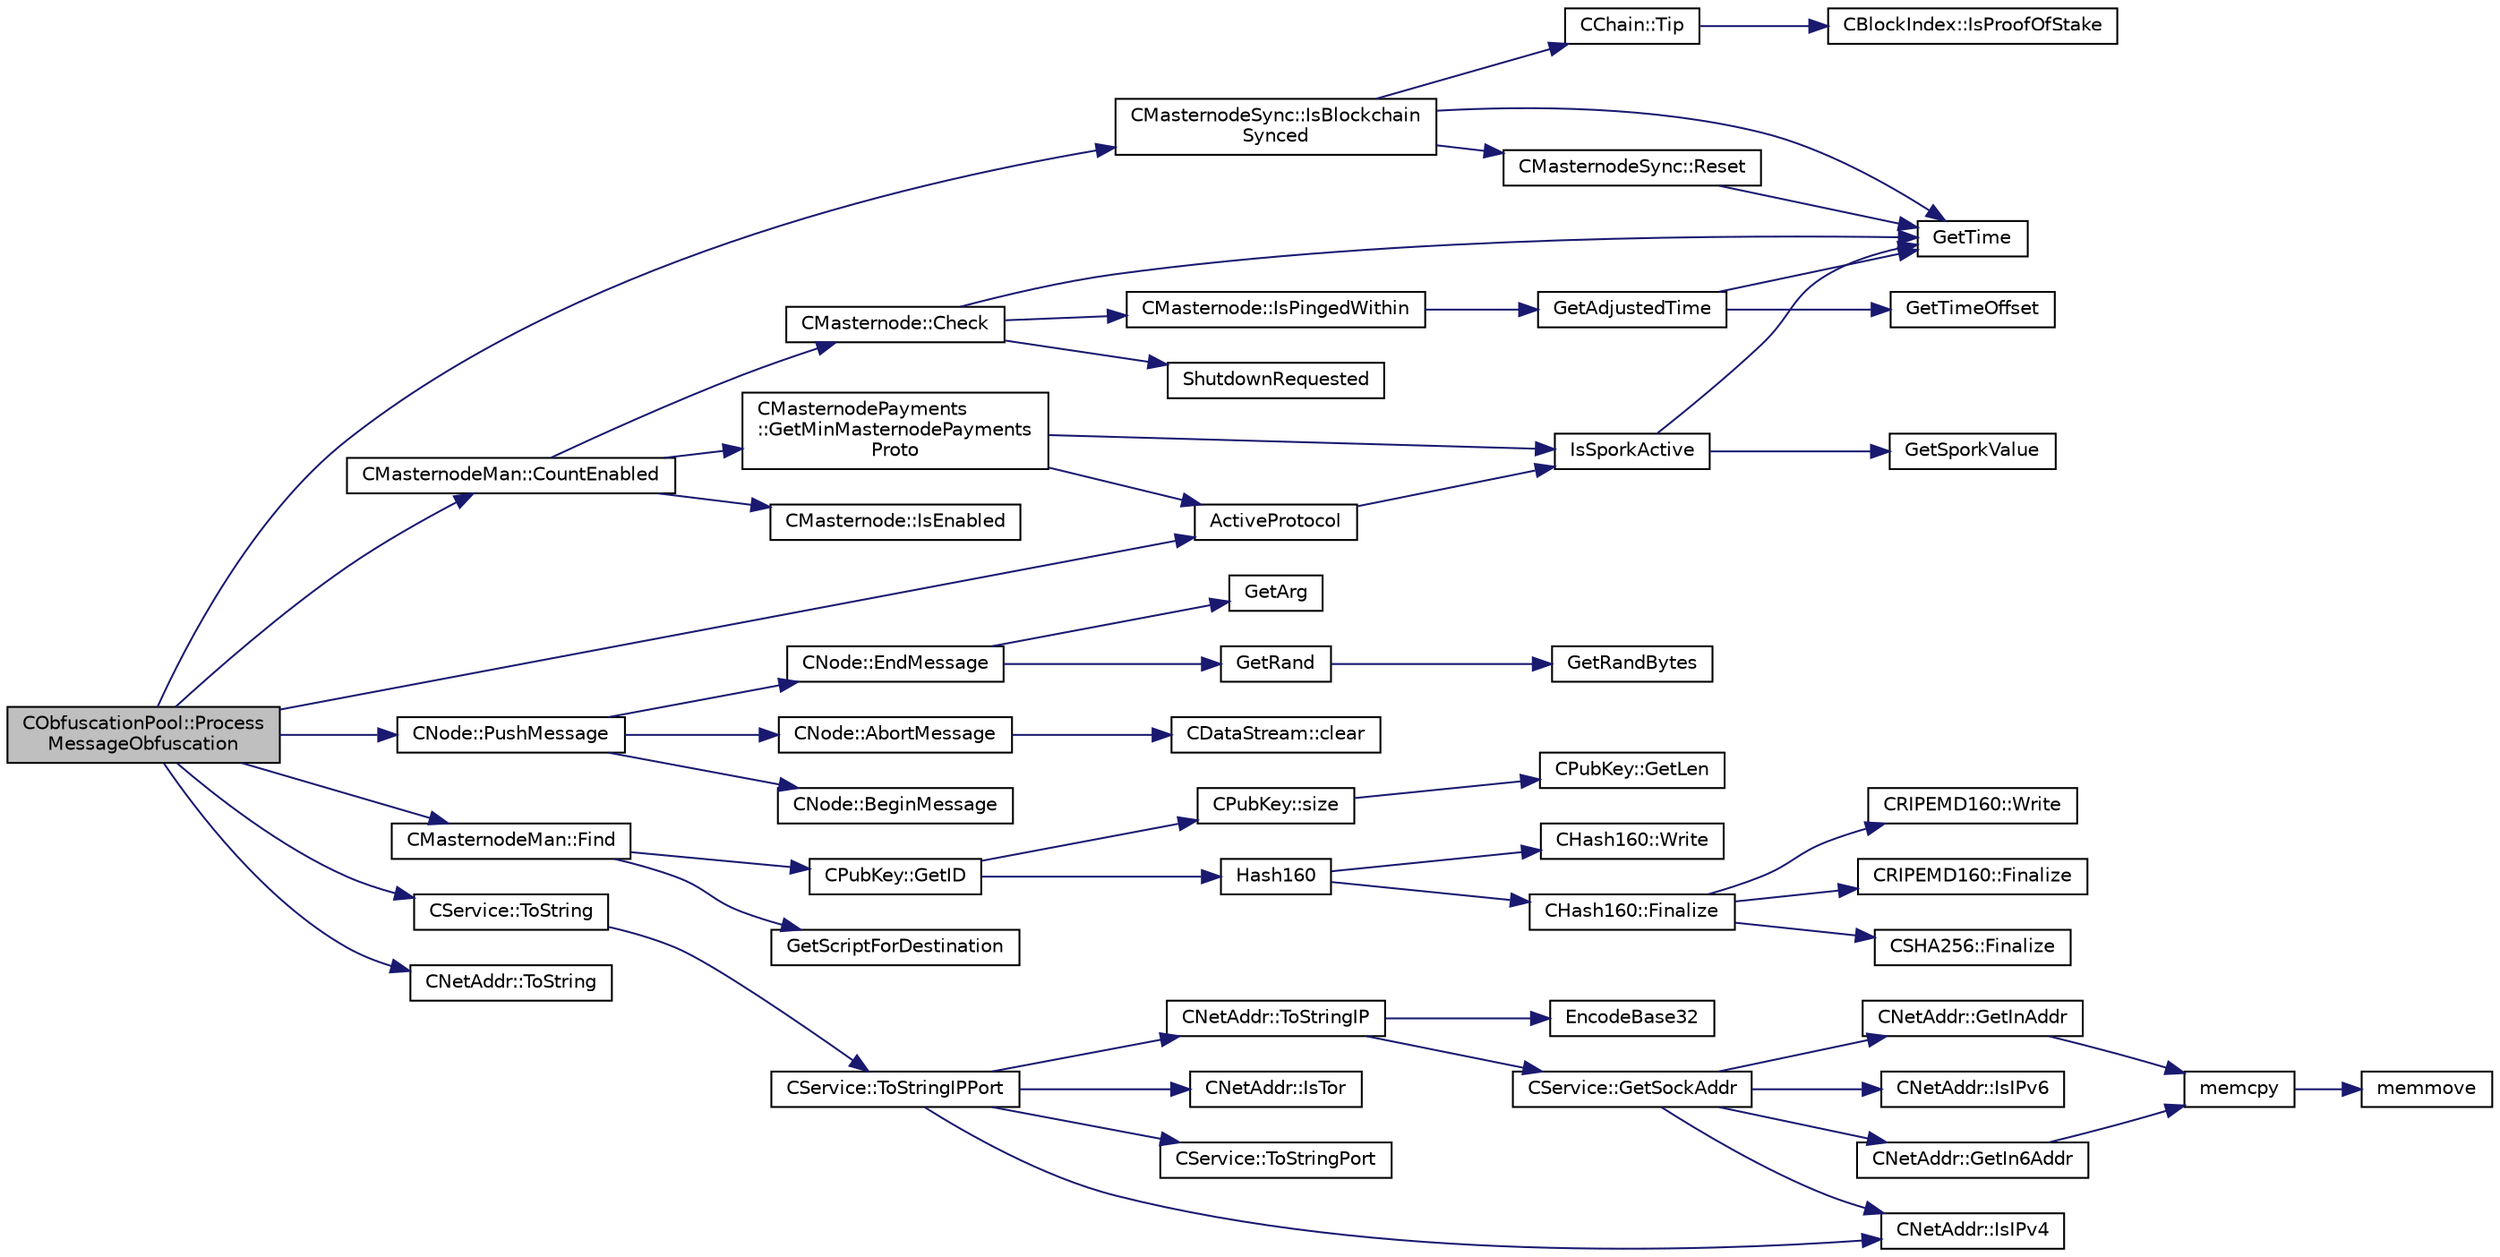 digraph "CObfuscationPool::ProcessMessageObfuscation"
{
  edge [fontname="Helvetica",fontsize="10",labelfontname="Helvetica",labelfontsize="10"];
  node [fontname="Helvetica",fontsize="10",shape=record];
  rankdir="LR";
  Node338 [label="CObfuscationPool::Process\lMessageObfuscation",height=0.2,width=0.4,color="black", fillcolor="grey75", style="filled", fontcolor="black"];
  Node338 -> Node339 [color="midnightblue",fontsize="10",style="solid",fontname="Helvetica"];
  Node339 [label="CMasternodeSync::IsBlockchain\lSynced",height=0.2,width=0.4,color="black", fillcolor="white", style="filled",URL="$class_c_masternode_sync.html#a222b31867c8dd473a21ed4d2841ad477"];
  Node339 -> Node340 [color="midnightblue",fontsize="10",style="solid",fontname="Helvetica"];
  Node340 [label="GetTime",height=0.2,width=0.4,color="black", fillcolor="white", style="filled",URL="$utiltime_8cpp.html#a46fac5fba8ba905b5f9acb364f5d8c6f",tooltip="For unit testing. "];
  Node339 -> Node341 [color="midnightblue",fontsize="10",style="solid",fontname="Helvetica"];
  Node341 [label="CMasternodeSync::Reset",height=0.2,width=0.4,color="black", fillcolor="white", style="filled",URL="$class_c_masternode_sync.html#a10c27866eb1d20c317a34fbde3fe1ef3"];
  Node341 -> Node340 [color="midnightblue",fontsize="10",style="solid",fontname="Helvetica"];
  Node339 -> Node342 [color="midnightblue",fontsize="10",style="solid",fontname="Helvetica"];
  Node342 [label="CChain::Tip",height=0.2,width=0.4,color="black", fillcolor="white", style="filled",URL="$class_c_chain.html#a40ccefec14f8f3195c08c827af8cf412",tooltip="Returns the index entry for the tip of this chain, or NULL if none. "];
  Node342 -> Node343 [color="midnightblue",fontsize="10",style="solid",fontname="Helvetica"];
  Node343 [label="CBlockIndex::IsProofOfStake",height=0.2,width=0.4,color="black", fillcolor="white", style="filled",URL="$class_c_block_index.html#a2438a891e9d43821c0d99e1bdac56fde"];
  Node338 -> Node344 [color="midnightblue",fontsize="10",style="solid",fontname="Helvetica"];
  Node344 [label="ActiveProtocol",height=0.2,width=0.4,color="black", fillcolor="white", style="filled",URL="$main_8cpp.html#a138f84e8c8976fe85712b695c32ee3c7",tooltip="See whether the protocol update is enforced for connected nodes. "];
  Node344 -> Node345 [color="midnightblue",fontsize="10",style="solid",fontname="Helvetica"];
  Node345 [label="IsSporkActive",height=0.2,width=0.4,color="black", fillcolor="white", style="filled",URL="$spork_8cpp.html#a3305663176e21e81c80dc951a7f8ea5e"];
  Node345 -> Node346 [color="midnightblue",fontsize="10",style="solid",fontname="Helvetica"];
  Node346 [label="GetSporkValue",height=0.2,width=0.4,color="black", fillcolor="white", style="filled",URL="$spork_8cpp.html#a7125c44e1c9a54dc7c28556b3fb24a8f"];
  Node345 -> Node340 [color="midnightblue",fontsize="10",style="solid",fontname="Helvetica"];
  Node338 -> Node347 [color="midnightblue",fontsize="10",style="solid",fontname="Helvetica"];
  Node347 [label="CNode::PushMessage",height=0.2,width=0.4,color="black", fillcolor="white", style="filled",URL="$class_c_node.html#a204fda3d33404cb37698c085b1583ab2"];
  Node347 -> Node348 [color="midnightblue",fontsize="10",style="solid",fontname="Helvetica"];
  Node348 [label="CNode::BeginMessage",height=0.2,width=0.4,color="black", fillcolor="white", style="filled",URL="$class_c_node.html#af76d193027757002321d0d674290b955"];
  Node347 -> Node349 [color="midnightblue",fontsize="10",style="solid",fontname="Helvetica"];
  Node349 [label="CNode::EndMessage",height=0.2,width=0.4,color="black", fillcolor="white", style="filled",URL="$class_c_node.html#af8d4b8c0f883afffcb62d906c31b2cdf"];
  Node349 -> Node350 [color="midnightblue",fontsize="10",style="solid",fontname="Helvetica"];
  Node350 [label="GetRand",height=0.2,width=0.4,color="black", fillcolor="white", style="filled",URL="$random_8cpp.html#a27d9149d522b1fa87d84e5e9ca902aef"];
  Node350 -> Node351 [color="midnightblue",fontsize="10",style="solid",fontname="Helvetica"];
  Node351 [label="GetRandBytes",height=0.2,width=0.4,color="black", fillcolor="white", style="filled",URL="$random_8cpp.html#ada0c29949c4d1ac0cc027d93c4771423",tooltip="Functions to gather random data via the OpenSSL PRNG. "];
  Node349 -> Node352 [color="midnightblue",fontsize="10",style="solid",fontname="Helvetica"];
  Node352 [label="GetArg",height=0.2,width=0.4,color="black", fillcolor="white", style="filled",URL="$util_8cpp.html#a24f685720bf40370e5bd2a192ad50cd8",tooltip="Return string argument or default value. "];
  Node347 -> Node353 [color="midnightblue",fontsize="10",style="solid",fontname="Helvetica"];
  Node353 [label="CNode::AbortMessage",height=0.2,width=0.4,color="black", fillcolor="white", style="filled",URL="$class_c_node.html#aae0fdfe555001a60bab8f216c3bc3978"];
  Node353 -> Node354 [color="midnightblue",fontsize="10",style="solid",fontname="Helvetica"];
  Node354 [label="CDataStream::clear",height=0.2,width=0.4,color="black", fillcolor="white", style="filled",URL="$class_c_data_stream.html#ade6ed9a3a481e333900e6496707b9692"];
  Node338 -> Node355 [color="midnightblue",fontsize="10",style="solid",fontname="Helvetica"];
  Node355 [label="CMasternodeMan::Find",height=0.2,width=0.4,color="black", fillcolor="white", style="filled",URL="$class_c_masternode_man.html#a3d34836c6992d29c485ba94a0c1e0ae6",tooltip="Find an entry. "];
  Node355 -> Node356 [color="midnightblue",fontsize="10",style="solid",fontname="Helvetica"];
  Node356 [label="GetScriptForDestination",height=0.2,width=0.4,color="black", fillcolor="white", style="filled",URL="$standard_8cpp.html#ae40f28d3b46c21033f6ee1f1200d0321"];
  Node355 -> Node357 [color="midnightblue",fontsize="10",style="solid",fontname="Helvetica"];
  Node357 [label="CPubKey::GetID",height=0.2,width=0.4,color="black", fillcolor="white", style="filled",URL="$class_c_pub_key.html#a2675f7e6f72eff68e7a5227289feb021",tooltip="Get the KeyID of this public key (hash of its serialization) "];
  Node357 -> Node358 [color="midnightblue",fontsize="10",style="solid",fontname="Helvetica"];
  Node358 [label="Hash160",height=0.2,width=0.4,color="black", fillcolor="white", style="filled",URL="$hash_8h.html#a4490f70ddae16e9e48460a0416a48a6b",tooltip="Compute the 160-bit hash an object. "];
  Node358 -> Node359 [color="midnightblue",fontsize="10",style="solid",fontname="Helvetica"];
  Node359 [label="CHash160::Write",height=0.2,width=0.4,color="black", fillcolor="white", style="filled",URL="$class_c_hash160.html#af56cdd9443013eb68b246aa8450217f2"];
  Node358 -> Node360 [color="midnightblue",fontsize="10",style="solid",fontname="Helvetica"];
  Node360 [label="CHash160::Finalize",height=0.2,width=0.4,color="black", fillcolor="white", style="filled",URL="$class_c_hash160.html#a9bb08e1772002ae1a5d85017ba7952ee"];
  Node360 -> Node361 [color="midnightblue",fontsize="10",style="solid",fontname="Helvetica"];
  Node361 [label="CSHA256::Finalize",height=0.2,width=0.4,color="black", fillcolor="white", style="filled",URL="$class_c_s_h_a256.html#a4259230be0caefa590bc324fc12b9b90"];
  Node360 -> Node362 [color="midnightblue",fontsize="10",style="solid",fontname="Helvetica"];
  Node362 [label="CRIPEMD160::Write",height=0.2,width=0.4,color="black", fillcolor="white", style="filled",URL="$class_c_r_i_p_e_m_d160.html#a221143b9d94af623d07c4f4ba1bf6007"];
  Node360 -> Node363 [color="midnightblue",fontsize="10",style="solid",fontname="Helvetica"];
  Node363 [label="CRIPEMD160::Finalize",height=0.2,width=0.4,color="black", fillcolor="white", style="filled",URL="$class_c_r_i_p_e_m_d160.html#a2a11566fbf9d1339b819833313fc4e51"];
  Node357 -> Node364 [color="midnightblue",fontsize="10",style="solid",fontname="Helvetica"];
  Node364 [label="CPubKey::size",height=0.2,width=0.4,color="black", fillcolor="white", style="filled",URL="$class_c_pub_key.html#a6bb28fcf0a5f799c69f5b7269363b309",tooltip="Simple read-only vector-like interface to the pubkey data. "];
  Node364 -> Node365 [color="midnightblue",fontsize="10",style="solid",fontname="Helvetica"];
  Node365 [label="CPubKey::GetLen",height=0.2,width=0.4,color="black", fillcolor="white", style="filled",URL="$class_c_pub_key.html#a7dc71b3f037c84268dc22de97d7b65fb",tooltip="Compute the length of a pubkey with a given first byte. "];
  Node338 -> Node366 [color="midnightblue",fontsize="10",style="solid",fontname="Helvetica"];
  Node366 [label="CMasternodeMan::CountEnabled",height=0.2,width=0.4,color="black", fillcolor="white", style="filled",URL="$class_c_masternode_man.html#ae495279a035d7d259375ae95cbde28f4"];
  Node366 -> Node367 [color="midnightblue",fontsize="10",style="solid",fontname="Helvetica"];
  Node367 [label="CMasternodePayments\l::GetMinMasternodePayments\lProto",height=0.2,width=0.4,color="black", fillcolor="white", style="filled",URL="$class_c_masternode_payments.html#adb98cc9f21cf8746c0b6ac3131b85dfb"];
  Node367 -> Node345 [color="midnightblue",fontsize="10",style="solid",fontname="Helvetica"];
  Node367 -> Node344 [color="midnightblue",fontsize="10",style="solid",fontname="Helvetica"];
  Node366 -> Node368 [color="midnightblue",fontsize="10",style="solid",fontname="Helvetica"];
  Node368 [label="CMasternode::Check",height=0.2,width=0.4,color="black", fillcolor="white", style="filled",URL="$class_c_masternode.html#aa5892c0b8ec6d2a05cbb081cb1e0aa3c"];
  Node368 -> Node369 [color="midnightblue",fontsize="10",style="solid",fontname="Helvetica"];
  Node369 [label="ShutdownRequested",height=0.2,width=0.4,color="black", fillcolor="white", style="filled",URL="$init_8cpp.html#a6f201ca9fe6b594f1985c12b4482ea5a"];
  Node368 -> Node340 [color="midnightblue",fontsize="10",style="solid",fontname="Helvetica"];
  Node368 -> Node370 [color="midnightblue",fontsize="10",style="solid",fontname="Helvetica"];
  Node370 [label="CMasternode::IsPingedWithin",height=0.2,width=0.4,color="black", fillcolor="white", style="filled",URL="$class_c_masternode.html#ab4d54c22f0e31b0d2ee111c6b11d7e72"];
  Node370 -> Node371 [color="midnightblue",fontsize="10",style="solid",fontname="Helvetica"];
  Node371 [label="GetAdjustedTime",height=0.2,width=0.4,color="black", fillcolor="white", style="filled",URL="$timedata_8cpp.html#a09f81b9c7650f898cf3cf305b87547e6"];
  Node371 -> Node340 [color="midnightblue",fontsize="10",style="solid",fontname="Helvetica"];
  Node371 -> Node372 [color="midnightblue",fontsize="10",style="solid",fontname="Helvetica"];
  Node372 [label="GetTimeOffset",height=0.2,width=0.4,color="black", fillcolor="white", style="filled",URL="$timedata_8cpp.html#a50ca5344c75631267633f15cfe5e983e",tooltip="\"Never go to sea with two chronometers; take one or three.\" Our three time sources are: ..."];
  Node366 -> Node373 [color="midnightblue",fontsize="10",style="solid",fontname="Helvetica"];
  Node373 [label="CMasternode::IsEnabled",height=0.2,width=0.4,color="black", fillcolor="white", style="filled",URL="$class_c_masternode.html#a08782379f6ba10e9087b39f0cef19bce"];
  Node338 -> Node374 [color="midnightblue",fontsize="10",style="solid",fontname="Helvetica"];
  Node374 [label="CService::ToString",height=0.2,width=0.4,color="black", fillcolor="white", style="filled",URL="$class_c_service.html#a225473158bc07c87a6a862160d73cfea"];
  Node374 -> Node375 [color="midnightblue",fontsize="10",style="solid",fontname="Helvetica"];
  Node375 [label="CService::ToStringIPPort",height=0.2,width=0.4,color="black", fillcolor="white", style="filled",URL="$class_c_service.html#a224204c838b12eeb49ca7eabe6f75004"];
  Node375 -> Node376 [color="midnightblue",fontsize="10",style="solid",fontname="Helvetica"];
  Node376 [label="CNetAddr::IsIPv4",height=0.2,width=0.4,color="black", fillcolor="white", style="filled",URL="$class_c_net_addr.html#a7021b79e9a33c342b68db09dbb6c2293"];
  Node375 -> Node377 [color="midnightblue",fontsize="10",style="solid",fontname="Helvetica"];
  Node377 [label="CNetAddr::IsTor",height=0.2,width=0.4,color="black", fillcolor="white", style="filled",URL="$class_c_net_addr.html#a4db37b4997ff3b8c57959f2aa915a9a3"];
  Node375 -> Node378 [color="midnightblue",fontsize="10",style="solid",fontname="Helvetica"];
  Node378 [label="CNetAddr::ToStringIP",height=0.2,width=0.4,color="black", fillcolor="white", style="filled",URL="$class_c_net_addr.html#a0c8d9b5ed3824546ff4dccca3b28b073"];
  Node378 -> Node379 [color="midnightblue",fontsize="10",style="solid",fontname="Helvetica"];
  Node379 [label="EncodeBase32",height=0.2,width=0.4,color="black", fillcolor="white", style="filled",URL="$utilstrencodings_8cpp.html#a71aa75e646de8a10971f887bc71d9a75"];
  Node378 -> Node380 [color="midnightblue",fontsize="10",style="solid",fontname="Helvetica"];
  Node380 [label="CService::GetSockAddr",height=0.2,width=0.4,color="black", fillcolor="white", style="filled",URL="$class_c_service.html#ac4c6d655fab3af40937f0b0c65581745"];
  Node380 -> Node376 [color="midnightblue",fontsize="10",style="solid",fontname="Helvetica"];
  Node380 -> Node381 [color="midnightblue",fontsize="10",style="solid",fontname="Helvetica"];
  Node381 [label="CNetAddr::GetInAddr",height=0.2,width=0.4,color="black", fillcolor="white", style="filled",URL="$class_c_net_addr.html#a4f73432c55d4acb6b9e4c54833eefea6"];
  Node381 -> Node382 [color="midnightblue",fontsize="10",style="solid",fontname="Helvetica"];
  Node382 [label="memcpy",height=0.2,width=0.4,color="black", fillcolor="white", style="filled",URL="$glibc__compat_8cpp.html#a0f46826ab0466591e136db24394923cf"];
  Node382 -> Node383 [color="midnightblue",fontsize="10",style="solid",fontname="Helvetica"];
  Node383 [label="memmove",height=0.2,width=0.4,color="black", fillcolor="white", style="filled",URL="$glibc__compat_8cpp.html#a9778d49e9029dd75bc53ecbbf9f5e9a1"];
  Node380 -> Node384 [color="midnightblue",fontsize="10",style="solid",fontname="Helvetica"];
  Node384 [label="CNetAddr::IsIPv6",height=0.2,width=0.4,color="black", fillcolor="white", style="filled",URL="$class_c_net_addr.html#aad5f7a372c56ccf4d773f728b6b46e18"];
  Node380 -> Node385 [color="midnightblue",fontsize="10",style="solid",fontname="Helvetica"];
  Node385 [label="CNetAddr::GetIn6Addr",height=0.2,width=0.4,color="black", fillcolor="white", style="filled",URL="$class_c_net_addr.html#a3616012f94b27148e5b8e27d943d4884"];
  Node385 -> Node382 [color="midnightblue",fontsize="10",style="solid",fontname="Helvetica"];
  Node375 -> Node386 [color="midnightblue",fontsize="10",style="solid",fontname="Helvetica"];
  Node386 [label="CService::ToStringPort",height=0.2,width=0.4,color="black", fillcolor="white", style="filled",URL="$class_c_service.html#a95d6f24b6a613fca24734ba4e38ef3dc"];
  Node338 -> Node387 [color="midnightblue",fontsize="10",style="solid",fontname="Helvetica"];
  Node387 [label="CNetAddr::ToString",height=0.2,width=0.4,color="black", fillcolor="white", style="filled",URL="$class_c_net_addr.html#a474ea3874554fe3b79f607fdef97c243"];
}
